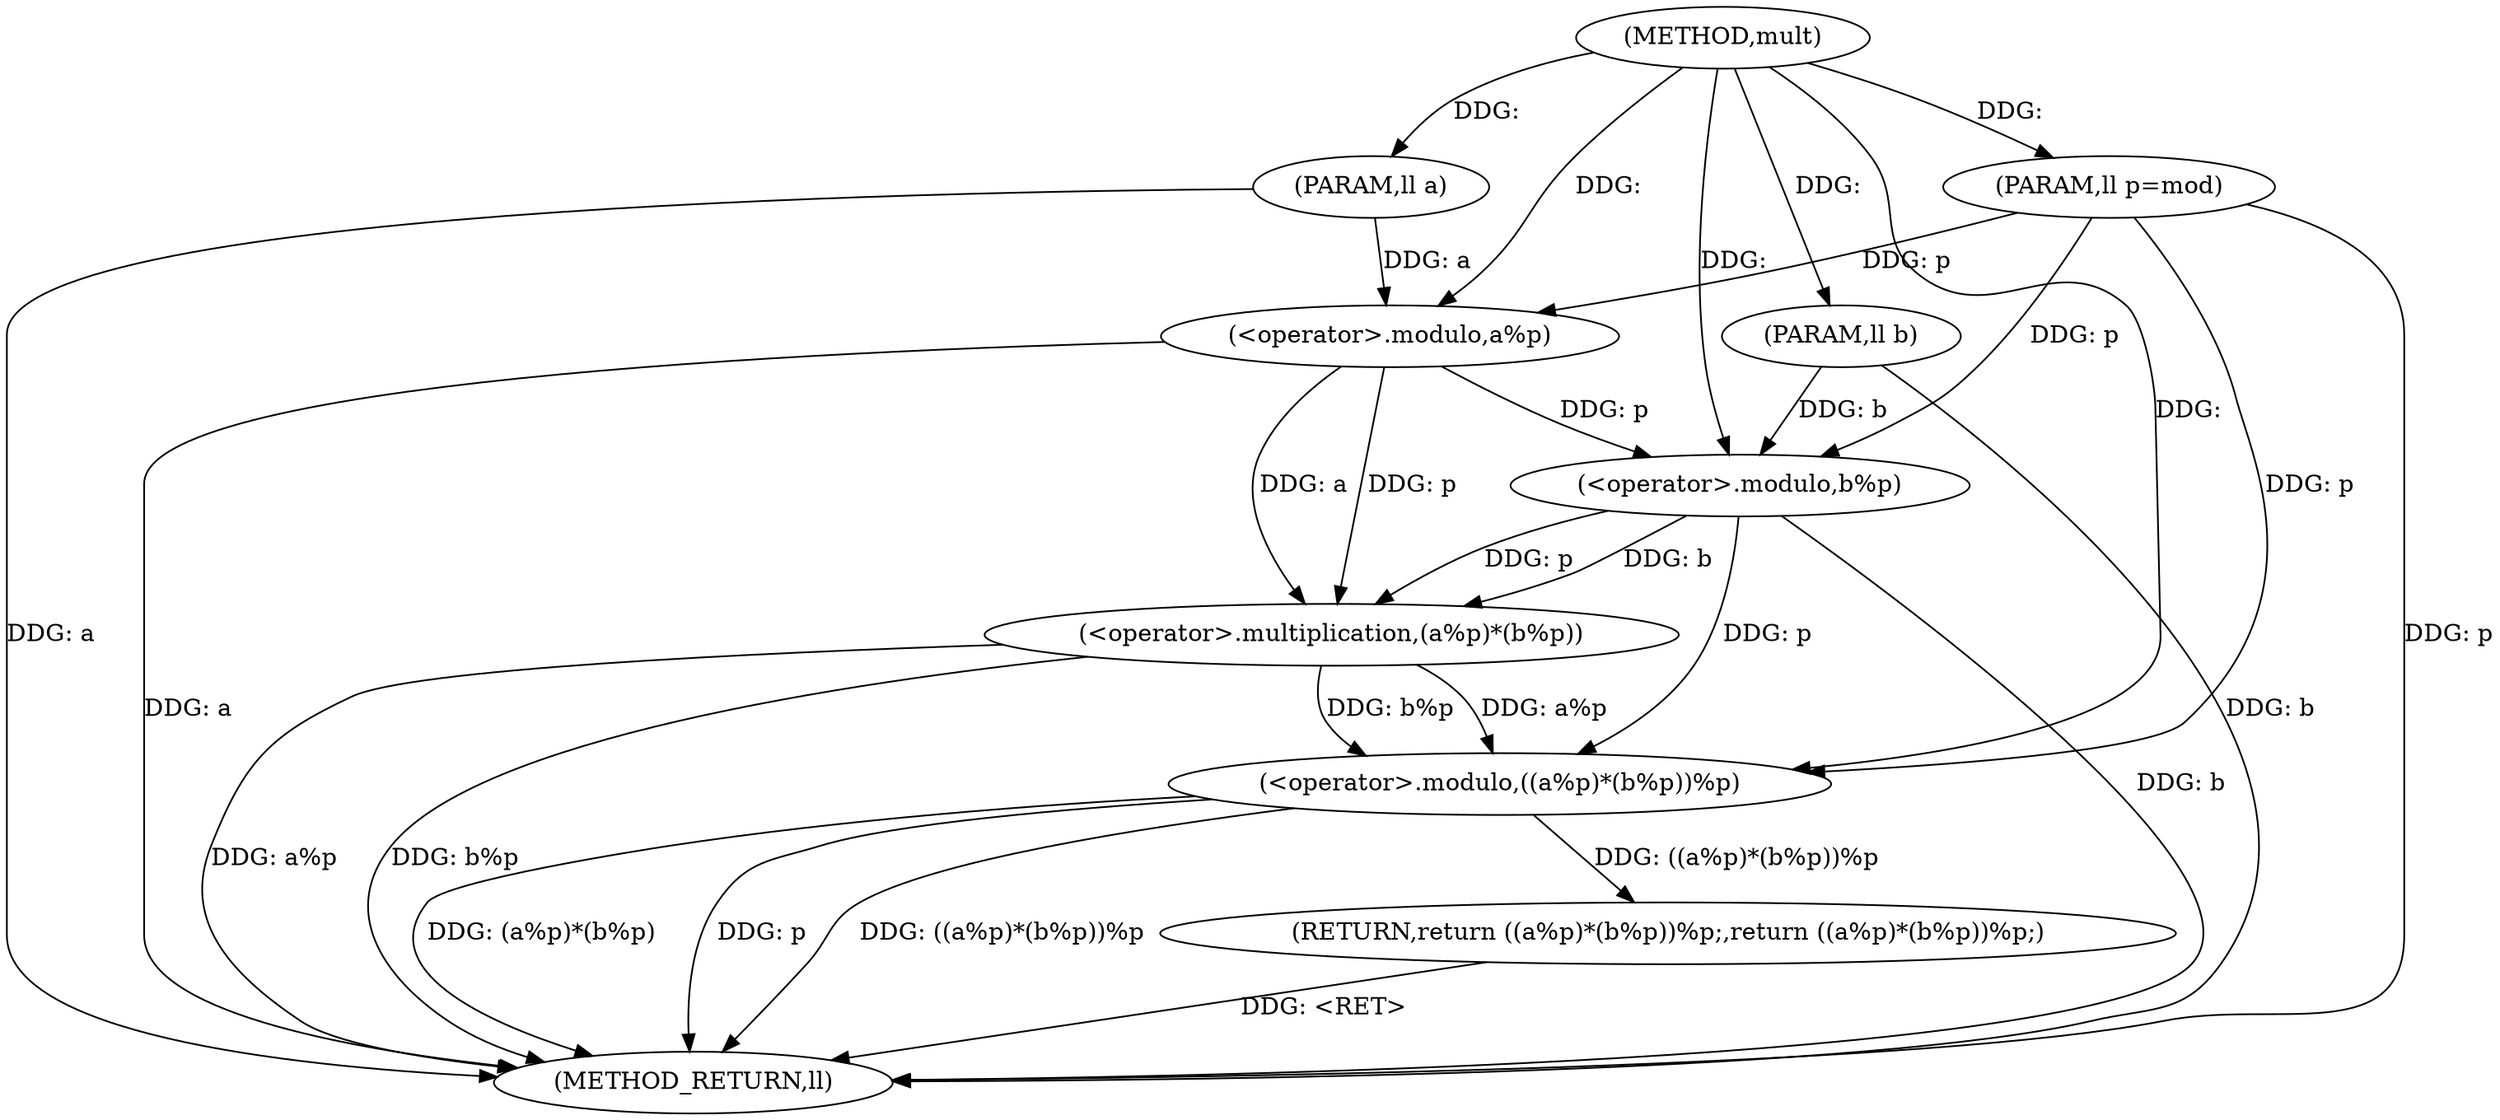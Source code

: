 digraph "mult" {  
"1000102" [label = "(METHOD,mult)" ]
"1000117" [label = "(METHOD_RETURN,ll)" ]
"1000103" [label = "(PARAM,ll a)" ]
"1000104" [label = "(PARAM,ll b)" ]
"1000105" [label = "(PARAM,ll p=mod)" ]
"1000107" [label = "(RETURN,return ((a%p)*(b%p))%p;,return ((a%p)*(b%p))%p;)" ]
"1000108" [label = "(<operator>.modulo,((a%p)*(b%p))%p)" ]
"1000109" [label = "(<operator>.multiplication,(a%p)*(b%p))" ]
"1000110" [label = "(<operator>.modulo,a%p)" ]
"1000113" [label = "(<operator>.modulo,b%p)" ]
  "1000103" -> "1000117"  [ label = "DDG: a"] 
  "1000104" -> "1000117"  [ label = "DDG: b"] 
  "1000105" -> "1000117"  [ label = "DDG: p"] 
  "1000110" -> "1000117"  [ label = "DDG: a"] 
  "1000109" -> "1000117"  [ label = "DDG: a%p"] 
  "1000113" -> "1000117"  [ label = "DDG: b"] 
  "1000109" -> "1000117"  [ label = "DDG: b%p"] 
  "1000108" -> "1000117"  [ label = "DDG: (a%p)*(b%p)"] 
  "1000108" -> "1000117"  [ label = "DDG: p"] 
  "1000108" -> "1000117"  [ label = "DDG: ((a%p)*(b%p))%p"] 
  "1000107" -> "1000117"  [ label = "DDG: <RET>"] 
  "1000102" -> "1000103"  [ label = "DDG: "] 
  "1000102" -> "1000104"  [ label = "DDG: "] 
  "1000102" -> "1000105"  [ label = "DDG: "] 
  "1000108" -> "1000107"  [ label = "DDG: ((a%p)*(b%p))%p"] 
  "1000109" -> "1000108"  [ label = "DDG: a%p"] 
  "1000109" -> "1000108"  [ label = "DDG: b%p"] 
  "1000113" -> "1000108"  [ label = "DDG: p"] 
  "1000105" -> "1000108"  [ label = "DDG: p"] 
  "1000102" -> "1000108"  [ label = "DDG: "] 
  "1000110" -> "1000109"  [ label = "DDG: p"] 
  "1000110" -> "1000109"  [ label = "DDG: a"] 
  "1000113" -> "1000109"  [ label = "DDG: p"] 
  "1000113" -> "1000109"  [ label = "DDG: b"] 
  "1000103" -> "1000110"  [ label = "DDG: a"] 
  "1000102" -> "1000110"  [ label = "DDG: "] 
  "1000105" -> "1000110"  [ label = "DDG: p"] 
  "1000104" -> "1000113"  [ label = "DDG: b"] 
  "1000102" -> "1000113"  [ label = "DDG: "] 
  "1000110" -> "1000113"  [ label = "DDG: p"] 
  "1000105" -> "1000113"  [ label = "DDG: p"] 
}
